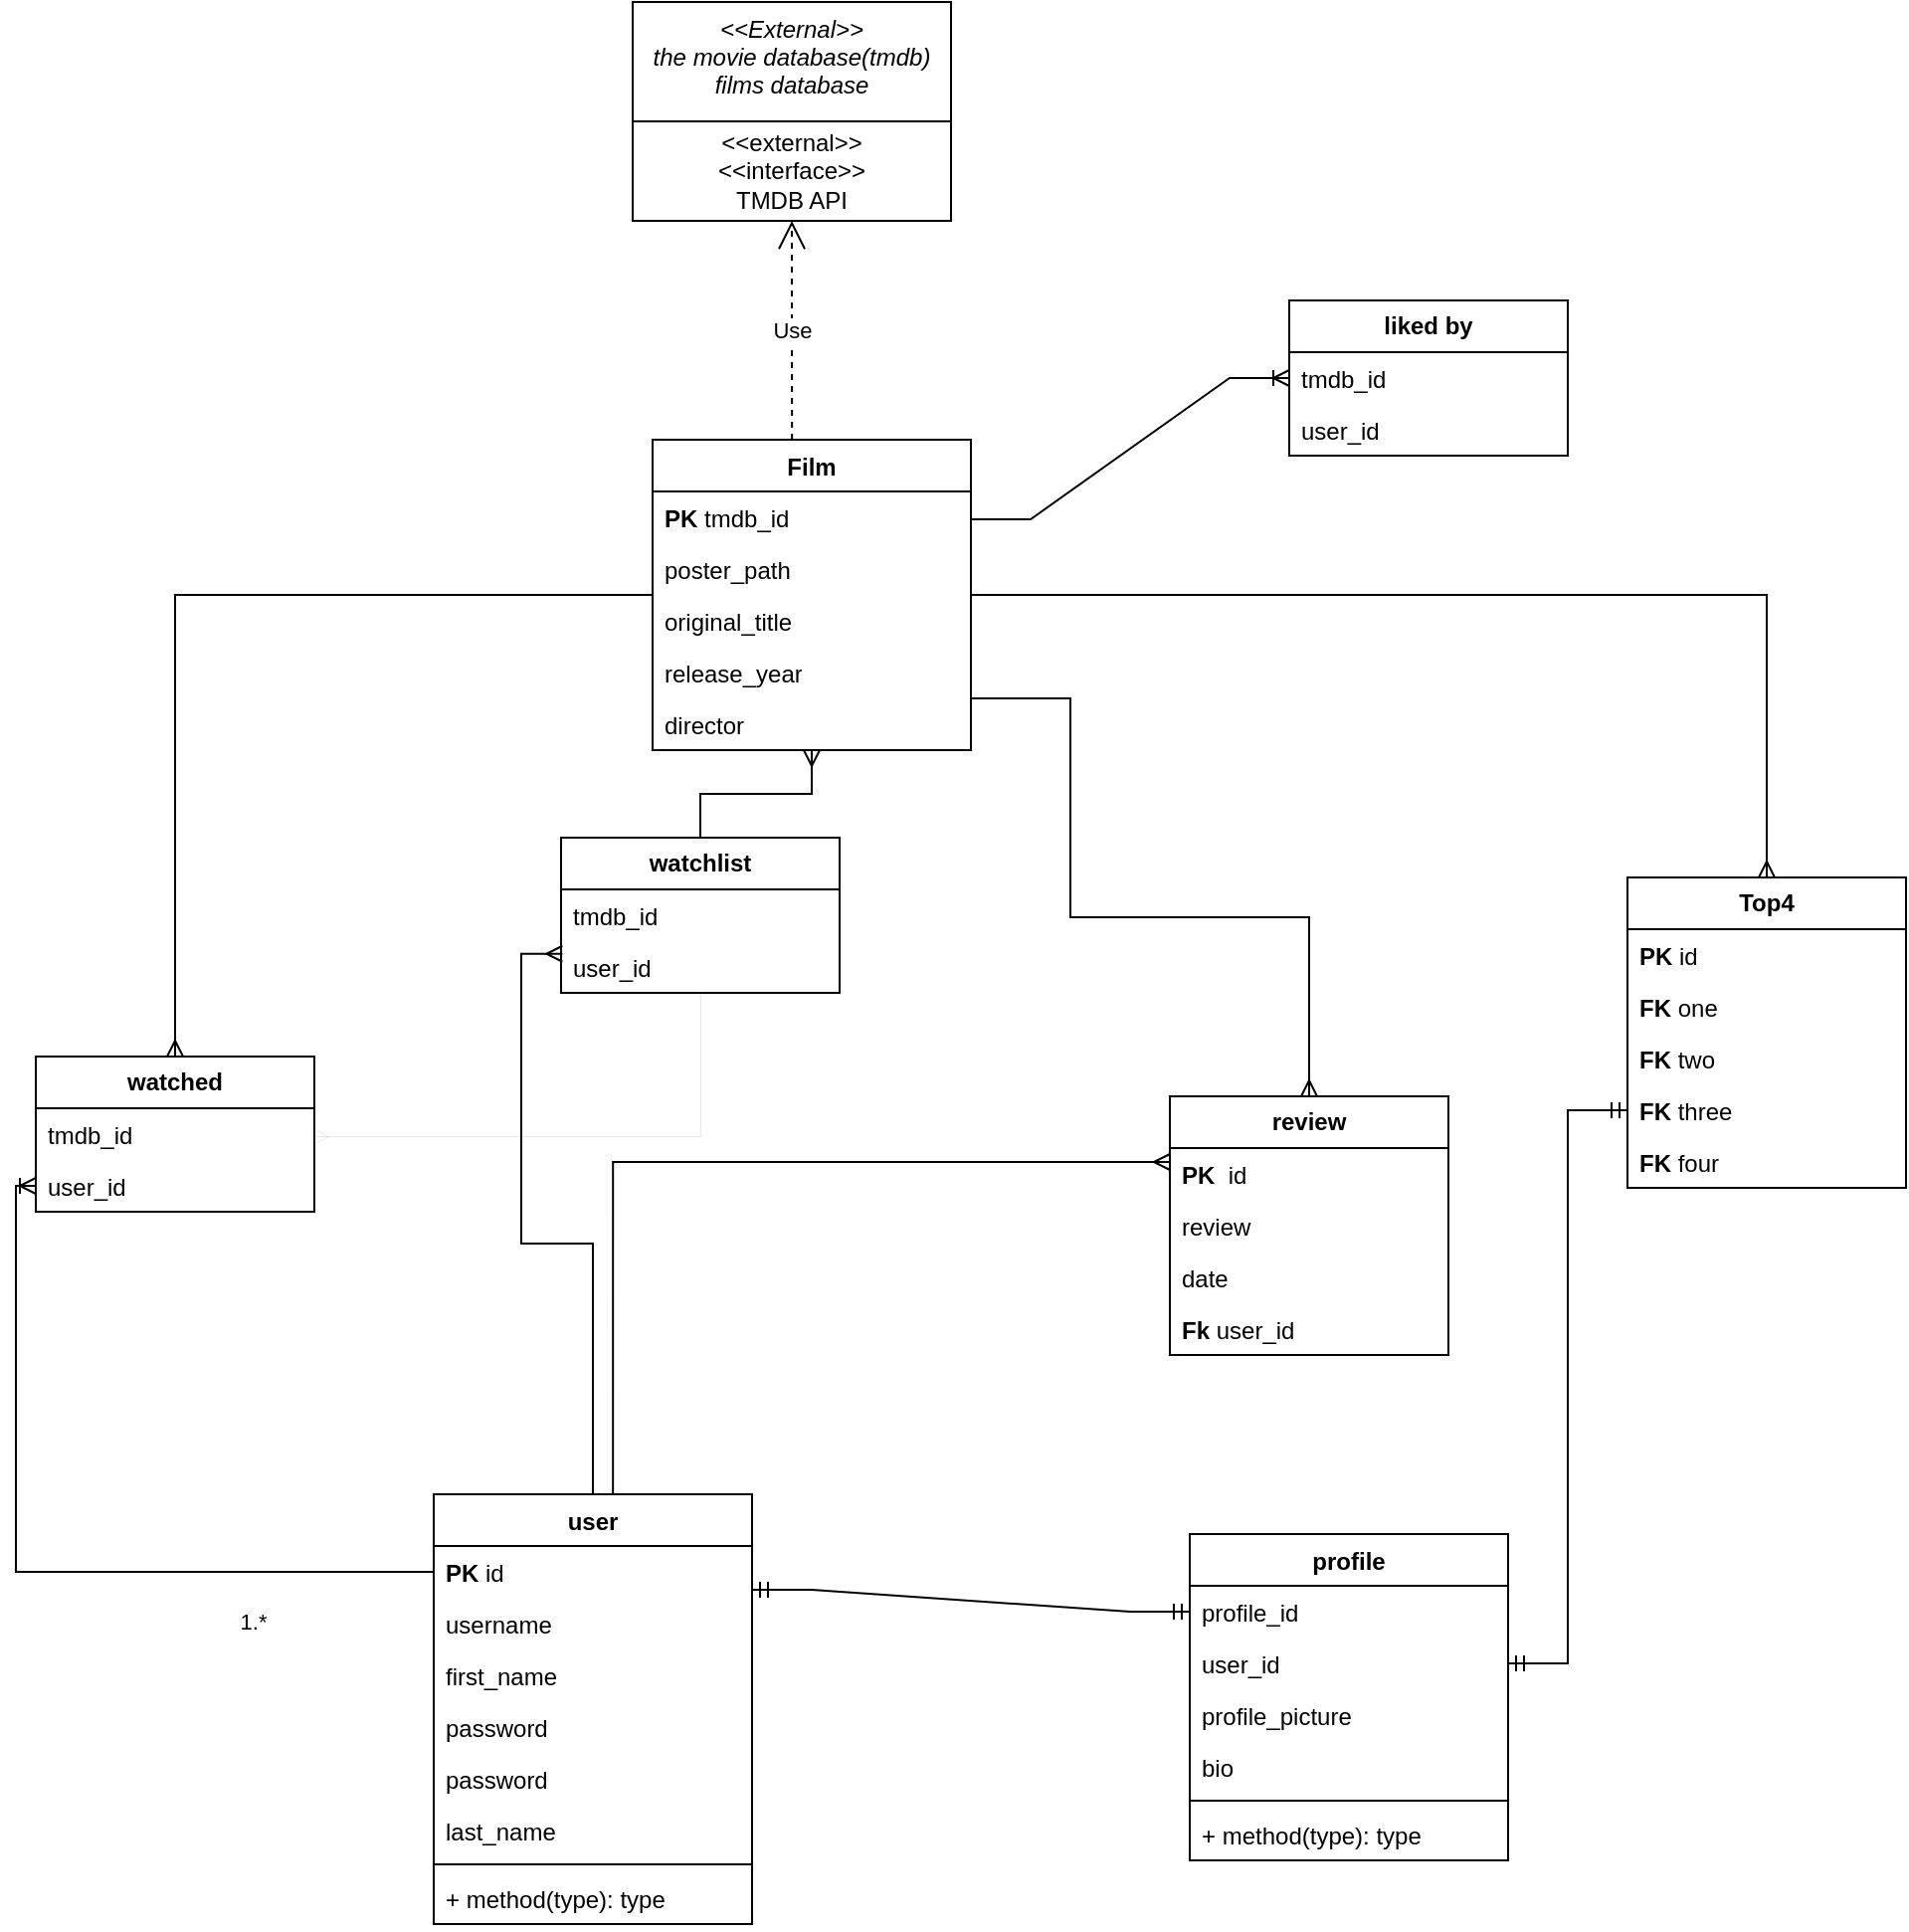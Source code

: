 <mxfile version="21.1.8" type="github">
  <diagram id="C5RBs43oDa-KdzZeNtuy" name="Page-1">
    <mxGraphModel dx="2442" dy="2051" grid="1" gridSize="10" guides="1" tooltips="1" connect="1" arrows="1" fold="1" page="1" pageScale="1" pageWidth="827" pageHeight="1169" math="0" shadow="0">
      <root>
        <mxCell id="WIyWlLk6GJQsqaUBKTNV-0" />
        <mxCell id="WIyWlLk6GJQsqaUBKTNV-1" parent="WIyWlLk6GJQsqaUBKTNV-0" />
        <mxCell id="dcX_wQZem7m3OoflAhKU-13" value="&lt;&lt;External&gt;&gt;&#xa;the movie database(tmdb)&#xa;films database" style="swimlane;fontStyle=2;align=center;verticalAlign=top;childLayout=stackLayout;horizontal=1;startSize=60;horizontalStack=0;resizeParent=1;resizeLast=0;collapsible=1;marginBottom=0;rounded=0;shadow=0;strokeWidth=1;" parent="WIyWlLk6GJQsqaUBKTNV-1" vertex="1">
          <mxGeometry x="310" y="-70" width="160" height="110" as="geometry">
            <mxRectangle x="230" y="140" width="160" height="26" as="alternateBounds" />
          </mxGeometry>
        </mxCell>
        <mxCell id="dcX_wQZem7m3OoflAhKU-41" value="&amp;lt;&amp;lt;external&amp;gt;&amp;gt;&lt;br&gt;&amp;lt;&amp;lt;interface&amp;gt;&amp;gt;&lt;br&gt;TMDB API" style="html=1;whiteSpace=wrap;" parent="dcX_wQZem7m3OoflAhKU-13" vertex="1">
          <mxGeometry y="60" width="160" height="50" as="geometry" />
        </mxCell>
        <mxCell id="7ND9i_QEat0nGkHAkOIM-76" value="" style="edgeStyle=orthogonalEdgeStyle;rounded=0;orthogonalLoop=1;jettySize=auto;html=1;endArrow=ERmany;endFill=0;entryX=0.5;entryY=0;entryDx=0;entryDy=0;" edge="1" parent="WIyWlLk6GJQsqaUBKTNV-1" source="7ND9i_QEat0nGkHAkOIM-0" target="7ND9i_QEat0nGkHAkOIM-63">
          <mxGeometry relative="1" as="geometry">
            <mxPoint x="530" y="407" as="targetPoint" />
            <Array as="points">
              <mxPoint x="530" y="280" />
              <mxPoint x="530" y="390" />
              <mxPoint x="650" y="390" />
            </Array>
          </mxGeometry>
        </mxCell>
        <mxCell id="7ND9i_QEat0nGkHAkOIM-92" value="" style="edgeStyle=orthogonalEdgeStyle;rounded=0;orthogonalLoop=1;jettySize=auto;html=1;endArrow=ERmany;endFill=0;entryX=0.5;entryY=0;entryDx=0;entryDy=0;entryPerimeter=0;" edge="1" parent="WIyWlLk6GJQsqaUBKTNV-1" source="7ND9i_QEat0nGkHAkOIM-0" target="7ND9i_QEat0nGkHAkOIM-38">
          <mxGeometry relative="1" as="geometry">
            <mxPoint x="160" y="228" as="targetPoint" />
          </mxGeometry>
        </mxCell>
        <mxCell id="7ND9i_QEat0nGkHAkOIM-111" value="" style="edgeStyle=orthogonalEdgeStyle;rounded=0;orthogonalLoop=1;jettySize=auto;html=1;endArrow=ERmany;endFill=0;entryX=0.5;entryY=0;entryDx=0;entryDy=0;entryPerimeter=0;" edge="1" parent="WIyWlLk6GJQsqaUBKTNV-1" source="7ND9i_QEat0nGkHAkOIM-0" target="7ND9i_QEat0nGkHAkOIM-99">
          <mxGeometry relative="1" as="geometry">
            <mxPoint x="640" y="220" as="targetPoint" />
          </mxGeometry>
        </mxCell>
        <mxCell id="7ND9i_QEat0nGkHAkOIM-0" value="Film" style="swimlane;fontStyle=1;align=center;verticalAlign=top;childLayout=stackLayout;horizontal=1;startSize=26;horizontalStack=0;resizeParent=1;resizeParentMax=0;resizeLast=0;collapsible=1;marginBottom=0;whiteSpace=wrap;html=1;" vertex="1" parent="WIyWlLk6GJQsqaUBKTNV-1">
          <mxGeometry x="320" y="150" width="160" height="156" as="geometry" />
        </mxCell>
        <mxCell id="7ND9i_QEat0nGkHAkOIM-1" value="&lt;b&gt;PK &lt;/b&gt;tmdb_id" style="text;strokeColor=none;fillColor=none;align=left;verticalAlign=top;spacingLeft=4;spacingRight=4;overflow=hidden;rotatable=0;points=[[0,0.5],[1,0.5]];portConstraint=eastwest;whiteSpace=wrap;html=1;" vertex="1" parent="7ND9i_QEat0nGkHAkOIM-0">
          <mxGeometry y="26" width="160" height="26" as="geometry" />
        </mxCell>
        <mxCell id="7ND9i_QEat0nGkHAkOIM-10" value="poster_path" style="text;strokeColor=none;fillColor=none;align=left;verticalAlign=top;spacingLeft=4;spacingRight=4;overflow=hidden;rotatable=0;points=[[0,0.5],[1,0.5]];portConstraint=eastwest;whiteSpace=wrap;html=1;" vertex="1" parent="7ND9i_QEat0nGkHAkOIM-0">
          <mxGeometry y="52" width="160" height="26" as="geometry" />
        </mxCell>
        <mxCell id="7ND9i_QEat0nGkHAkOIM-9" value="original_title" style="text;strokeColor=none;fillColor=none;align=left;verticalAlign=top;spacingLeft=4;spacingRight=4;overflow=hidden;rotatable=0;points=[[0,0.5],[1,0.5]];portConstraint=eastwest;whiteSpace=wrap;html=1;" vertex="1" parent="7ND9i_QEat0nGkHAkOIM-0">
          <mxGeometry y="78" width="160" height="26" as="geometry" />
        </mxCell>
        <mxCell id="7ND9i_QEat0nGkHAkOIM-12" value="release_year" style="text;strokeColor=none;fillColor=none;align=left;verticalAlign=top;spacingLeft=4;spacingRight=4;overflow=hidden;rotatable=0;points=[[0,0.5],[1,0.5]];portConstraint=eastwest;whiteSpace=wrap;html=1;" vertex="1" parent="7ND9i_QEat0nGkHAkOIM-0">
          <mxGeometry y="104" width="160" height="26" as="geometry" />
        </mxCell>
        <mxCell id="7ND9i_QEat0nGkHAkOIM-11" value="director" style="text;strokeColor=none;fillColor=none;align=left;verticalAlign=top;spacingLeft=4;spacingRight=4;overflow=hidden;rotatable=0;points=[[0,0.5],[1,0.5]];portConstraint=eastwest;whiteSpace=wrap;html=1;" vertex="1" parent="7ND9i_QEat0nGkHAkOIM-0">
          <mxGeometry y="130" width="160" height="26" as="geometry" />
        </mxCell>
        <mxCell id="7ND9i_QEat0nGkHAkOIM-4" value="Use" style="endArrow=open;endSize=12;dashed=1;html=1;rounded=0;exitX=0.438;exitY=0;exitDx=0;exitDy=0;exitPerimeter=0;entryX=0.5;entryY=1;entryDx=0;entryDy=0;" edge="1" parent="WIyWlLk6GJQsqaUBKTNV-1" source="7ND9i_QEat0nGkHAkOIM-0" target="dcX_wQZem7m3OoflAhKU-13">
          <mxGeometry width="160" relative="1" as="geometry">
            <mxPoint x="280" y="90" as="sourcePoint" />
            <mxPoint x="410" y="60" as="targetPoint" />
          </mxGeometry>
        </mxCell>
        <mxCell id="7ND9i_QEat0nGkHAkOIM-84" value="" style="edgeStyle=orthogonalEdgeStyle;rounded=0;orthogonalLoop=1;jettySize=auto;html=1;endArrow=ERmany;endFill=0;exitX=0.563;exitY=0;exitDx=0;exitDy=0;exitPerimeter=0;entryX=0;entryY=0.269;entryDx=0;entryDy=0;entryPerimeter=0;" edge="1" parent="WIyWlLk6GJQsqaUBKTNV-1" source="7ND9i_QEat0nGkHAkOIM-17" target="7ND9i_QEat0nGkHAkOIM-64">
          <mxGeometry relative="1" as="geometry">
            <mxPoint x="410" y="530" as="targetPoint" />
          </mxGeometry>
        </mxCell>
        <mxCell id="7ND9i_QEat0nGkHAkOIM-98" value="" style="edgeStyle=orthogonalEdgeStyle;rounded=0;orthogonalLoop=1;jettySize=auto;html=1;endArrow=ERmany;endFill=0;entryX=0.005;entryY=0.245;entryDx=0;entryDy=0;entryPerimeter=0;" edge="1" parent="WIyWlLk6GJQsqaUBKTNV-1" source="7ND9i_QEat0nGkHAkOIM-17" target="7ND9i_QEat0nGkHAkOIM-52">
          <mxGeometry relative="1" as="geometry">
            <mxPoint x="220" y="450" as="targetPoint" />
          </mxGeometry>
        </mxCell>
        <mxCell id="7ND9i_QEat0nGkHAkOIM-17" value="user" style="swimlane;fontStyle=1;align=center;verticalAlign=top;childLayout=stackLayout;horizontal=1;startSize=26;horizontalStack=0;resizeParent=1;resizeParentMax=0;resizeLast=0;collapsible=1;marginBottom=0;whiteSpace=wrap;html=1;" vertex="1" parent="WIyWlLk6GJQsqaUBKTNV-1">
          <mxGeometry x="210" y="680" width="160" height="216" as="geometry" />
        </mxCell>
        <mxCell id="7ND9i_QEat0nGkHAkOIM-18" value="&lt;b&gt;PK &lt;/b&gt;id" style="text;strokeColor=none;fillColor=none;align=left;verticalAlign=top;spacingLeft=4;spacingRight=4;overflow=hidden;rotatable=0;points=[[0,0.5],[1,0.5]];portConstraint=eastwest;whiteSpace=wrap;html=1;" vertex="1" parent="7ND9i_QEat0nGkHAkOIM-17">
          <mxGeometry y="26" width="160" height="26" as="geometry" />
        </mxCell>
        <mxCell id="7ND9i_QEat0nGkHAkOIM-23" value="username" style="text;strokeColor=none;fillColor=none;align=left;verticalAlign=top;spacingLeft=4;spacingRight=4;overflow=hidden;rotatable=0;points=[[0,0.5],[1,0.5]];portConstraint=eastwest;whiteSpace=wrap;html=1;" vertex="1" parent="7ND9i_QEat0nGkHAkOIM-17">
          <mxGeometry y="52" width="160" height="26" as="geometry" />
        </mxCell>
        <mxCell id="7ND9i_QEat0nGkHAkOIM-25" value="first_name" style="text;strokeColor=none;fillColor=none;align=left;verticalAlign=top;spacingLeft=4;spacingRight=4;overflow=hidden;rotatable=0;points=[[0,0.5],[1,0.5]];portConstraint=eastwest;whiteSpace=wrap;html=1;" vertex="1" parent="7ND9i_QEat0nGkHAkOIM-17">
          <mxGeometry y="78" width="160" height="26" as="geometry" />
        </mxCell>
        <mxCell id="7ND9i_QEat0nGkHAkOIM-45" value="password" style="text;strokeColor=none;fillColor=none;align=left;verticalAlign=top;spacingLeft=4;spacingRight=4;overflow=hidden;rotatable=0;points=[[0,0.5],[1,0.5]];portConstraint=eastwest;whiteSpace=wrap;html=1;" vertex="1" parent="7ND9i_QEat0nGkHAkOIM-17">
          <mxGeometry y="104" width="160" height="26" as="geometry" />
        </mxCell>
        <mxCell id="7ND9i_QEat0nGkHAkOIM-27" value="password" style="text;strokeColor=none;fillColor=none;align=left;verticalAlign=top;spacingLeft=4;spacingRight=4;overflow=hidden;rotatable=0;points=[[0,0.5],[1,0.5]];portConstraint=eastwest;whiteSpace=wrap;html=1;" vertex="1" parent="7ND9i_QEat0nGkHAkOIM-17">
          <mxGeometry y="130" width="160" height="26" as="geometry" />
        </mxCell>
        <mxCell id="7ND9i_QEat0nGkHAkOIM-26" value="last_name" style="text;strokeColor=none;fillColor=none;align=left;verticalAlign=top;spacingLeft=4;spacingRight=4;overflow=hidden;rotatable=0;points=[[0,0.5],[1,0.5]];portConstraint=eastwest;whiteSpace=wrap;html=1;" vertex="1" parent="7ND9i_QEat0nGkHAkOIM-17">
          <mxGeometry y="156" width="160" height="26" as="geometry" />
        </mxCell>
        <mxCell id="7ND9i_QEat0nGkHAkOIM-19" value="" style="line;strokeWidth=1;fillColor=none;align=left;verticalAlign=middle;spacingTop=-1;spacingLeft=3;spacingRight=3;rotatable=0;labelPosition=right;points=[];portConstraint=eastwest;strokeColor=inherit;" vertex="1" parent="7ND9i_QEat0nGkHAkOIM-17">
          <mxGeometry y="182" width="160" height="8" as="geometry" />
        </mxCell>
        <mxCell id="7ND9i_QEat0nGkHAkOIM-20" value="+ method(type): type" style="text;strokeColor=none;fillColor=none;align=left;verticalAlign=top;spacingLeft=4;spacingRight=4;overflow=hidden;rotatable=0;points=[[0,0.5],[1,0.5]];portConstraint=eastwest;whiteSpace=wrap;html=1;" vertex="1" parent="7ND9i_QEat0nGkHAkOIM-17">
          <mxGeometry y="190" width="160" height="26" as="geometry" />
        </mxCell>
        <mxCell id="7ND9i_QEat0nGkHAkOIM-28" value="profile" style="swimlane;fontStyle=1;align=center;verticalAlign=top;childLayout=stackLayout;horizontal=1;startSize=26;horizontalStack=0;resizeParent=1;resizeParentMax=0;resizeLast=0;collapsible=1;marginBottom=0;whiteSpace=wrap;html=1;" vertex="1" parent="WIyWlLk6GJQsqaUBKTNV-1">
          <mxGeometry x="590" y="700" width="160" height="164" as="geometry" />
        </mxCell>
        <mxCell id="7ND9i_QEat0nGkHAkOIM-29" value="profile_id" style="text;strokeColor=none;fillColor=none;align=left;verticalAlign=top;spacingLeft=4;spacingRight=4;overflow=hidden;rotatable=0;points=[[0,0.5],[1,0.5]];portConstraint=eastwest;whiteSpace=wrap;html=1;" vertex="1" parent="7ND9i_QEat0nGkHAkOIM-28">
          <mxGeometry y="26" width="160" height="26" as="geometry" />
        </mxCell>
        <mxCell id="7ND9i_QEat0nGkHAkOIM-36" value="user_id" style="text;strokeColor=none;fillColor=none;align=left;verticalAlign=top;spacingLeft=4;spacingRight=4;overflow=hidden;rotatable=0;points=[[0,0.5],[1,0.5]];portConstraint=eastwest;whiteSpace=wrap;html=1;" vertex="1" parent="7ND9i_QEat0nGkHAkOIM-28">
          <mxGeometry y="52" width="160" height="26" as="geometry" />
        </mxCell>
        <mxCell id="7ND9i_QEat0nGkHAkOIM-35" value="profile_picture" style="text;strokeColor=none;fillColor=none;align=left;verticalAlign=top;spacingLeft=4;spacingRight=4;overflow=hidden;rotatable=0;points=[[0,0.5],[1,0.5]];portConstraint=eastwest;whiteSpace=wrap;html=1;" vertex="1" parent="7ND9i_QEat0nGkHAkOIM-28">
          <mxGeometry y="78" width="160" height="26" as="geometry" />
        </mxCell>
        <mxCell id="7ND9i_QEat0nGkHAkOIM-34" value="bio" style="text;strokeColor=none;fillColor=none;align=left;verticalAlign=top;spacingLeft=4;spacingRight=4;overflow=hidden;rotatable=0;points=[[0,0.5],[1,0.5]];portConstraint=eastwest;whiteSpace=wrap;html=1;" vertex="1" parent="7ND9i_QEat0nGkHAkOIM-28">
          <mxGeometry y="104" width="160" height="26" as="geometry" />
        </mxCell>
        <mxCell id="7ND9i_QEat0nGkHAkOIM-30" value="" style="line;strokeWidth=1;fillColor=none;align=left;verticalAlign=middle;spacingTop=-1;spacingLeft=3;spacingRight=3;rotatable=0;labelPosition=right;points=[];portConstraint=eastwest;strokeColor=inherit;" vertex="1" parent="7ND9i_QEat0nGkHAkOIM-28">
          <mxGeometry y="130" width="160" height="8" as="geometry" />
        </mxCell>
        <mxCell id="7ND9i_QEat0nGkHAkOIM-31" value="+ method(type): type" style="text;strokeColor=none;fillColor=none;align=left;verticalAlign=top;spacingLeft=4;spacingRight=4;overflow=hidden;rotatable=0;points=[[0,0.5],[1,0.5]];portConstraint=eastwest;whiteSpace=wrap;html=1;" vertex="1" parent="7ND9i_QEat0nGkHAkOIM-28">
          <mxGeometry y="138" width="160" height="26" as="geometry" />
        </mxCell>
        <mxCell id="7ND9i_QEat0nGkHAkOIM-37" value="" style="edgeStyle=entityRelationEdgeStyle;fontSize=12;html=1;endArrow=ERmandOne;startArrow=ERmandOne;rounded=0;entryX=0;entryY=0.5;entryDx=0;entryDy=0;" edge="1" parent="WIyWlLk6GJQsqaUBKTNV-1" target="7ND9i_QEat0nGkHAkOIM-29">
          <mxGeometry width="100" height="100" relative="1" as="geometry">
            <mxPoint x="370" y="728" as="sourcePoint" />
            <mxPoint x="450" y="360" as="targetPoint" />
          </mxGeometry>
        </mxCell>
        <mxCell id="7ND9i_QEat0nGkHAkOIM-38" value="watched" style="swimlane;fontStyle=1;childLayout=stackLayout;horizontal=1;startSize=26;fillColor=none;horizontalStack=0;resizeParent=1;resizeParentMax=0;resizeLast=0;collapsible=1;marginBottom=0;whiteSpace=wrap;html=1;" vertex="1" parent="WIyWlLk6GJQsqaUBKTNV-1">
          <mxGeometry x="10" y="460" width="140" height="78" as="geometry" />
        </mxCell>
        <mxCell id="7ND9i_QEat0nGkHAkOIM-39" value="tmdb_id" style="text;strokeColor=none;fillColor=none;align=left;verticalAlign=top;spacingLeft=4;spacingRight=4;overflow=hidden;rotatable=0;points=[[0,0.5],[1,0.5]];portConstraint=eastwest;whiteSpace=wrap;html=1;" vertex="1" parent="7ND9i_QEat0nGkHAkOIM-38">
          <mxGeometry y="26" width="140" height="26" as="geometry" />
        </mxCell>
        <mxCell id="7ND9i_QEat0nGkHAkOIM-40" value="user_id" style="text;strokeColor=none;fillColor=none;align=left;verticalAlign=top;spacingLeft=4;spacingRight=4;overflow=hidden;rotatable=0;points=[[0,0.5],[1,0.5]];portConstraint=eastwest;whiteSpace=wrap;html=1;" vertex="1" parent="7ND9i_QEat0nGkHAkOIM-38">
          <mxGeometry y="52" width="140" height="26" as="geometry" />
        </mxCell>
        <mxCell id="7ND9i_QEat0nGkHAkOIM-42" value="" style="edgeStyle=orthogonalEdgeStyle;fontSize=12;html=1;endArrow=ERoneToMany;rounded=0;exitX=0;exitY=0.5;exitDx=0;exitDy=0;entryX=0;entryY=0.5;entryDx=0;entryDy=0;" edge="1" parent="WIyWlLk6GJQsqaUBKTNV-1" source="7ND9i_QEat0nGkHAkOIM-18" target="7ND9i_QEat0nGkHAkOIM-40">
          <mxGeometry width="100" height="100" relative="1" as="geometry">
            <mxPoint x="350" y="520" as="sourcePoint" />
            <mxPoint x="450" y="420" as="targetPoint" />
          </mxGeometry>
        </mxCell>
        <mxCell id="7ND9i_QEat0nGkHAkOIM-44" value="1.*" style="edgeLabel;html=1;align=center;verticalAlign=middle;resizable=0;points=[];" vertex="1" connectable="0" parent="7ND9i_QEat0nGkHAkOIM-42">
          <mxGeometry x="-0.677" y="-4" relative="1" as="geometry">
            <mxPoint x="-24" y="29" as="offset" />
          </mxGeometry>
        </mxCell>
        <mxCell id="7ND9i_QEat0nGkHAkOIM-62" value="" style="edgeStyle=orthogonalEdgeStyle;rounded=0;orthogonalLoop=1;jettySize=auto;html=1;entryX=0.5;entryY=1;entryDx=0;entryDy=0;endArrow=ERmany;endFill=0;" edge="1" parent="WIyWlLk6GJQsqaUBKTNV-1" source="7ND9i_QEat0nGkHAkOIM-50" target="7ND9i_QEat0nGkHAkOIM-0">
          <mxGeometry relative="1" as="geometry">
            <mxPoint x="530" y="250" as="targetPoint" />
          </mxGeometry>
        </mxCell>
        <mxCell id="7ND9i_QEat0nGkHAkOIM-94" value="" style="edgeStyle=orthogonalEdgeStyle;rounded=0;orthogonalLoop=1;jettySize=auto;html=1;strokeWidth=0;endArrow=ERmany;endFill=0;entryX=1;entryY=0.538;entryDx=0;entryDy=0;entryPerimeter=0;" edge="1" parent="WIyWlLk6GJQsqaUBKTNV-1" source="7ND9i_QEat0nGkHAkOIM-50" target="7ND9i_QEat0nGkHAkOIM-39">
          <mxGeometry relative="1" as="geometry">
            <mxPoint x="130" y="380" as="targetPoint" />
          </mxGeometry>
        </mxCell>
        <mxCell id="7ND9i_QEat0nGkHAkOIM-50" value="watchlist" style="swimlane;fontStyle=1;childLayout=stackLayout;horizontal=1;startSize=26;fillColor=none;horizontalStack=0;resizeParent=1;resizeParentMax=0;resizeLast=0;collapsible=1;marginBottom=0;whiteSpace=wrap;html=1;" vertex="1" parent="WIyWlLk6GJQsqaUBKTNV-1">
          <mxGeometry x="274" y="350" width="140" height="78" as="geometry" />
        </mxCell>
        <mxCell id="7ND9i_QEat0nGkHAkOIM-51" value="tmdb_id" style="text;strokeColor=none;fillColor=none;align=left;verticalAlign=top;spacingLeft=4;spacingRight=4;overflow=hidden;rotatable=0;points=[[0,0.5],[1,0.5]];portConstraint=eastwest;whiteSpace=wrap;html=1;" vertex="1" parent="7ND9i_QEat0nGkHAkOIM-50">
          <mxGeometry y="26" width="140" height="26" as="geometry" />
        </mxCell>
        <mxCell id="7ND9i_QEat0nGkHAkOIM-52" value="user_id" style="text;strokeColor=none;fillColor=none;align=left;verticalAlign=top;spacingLeft=4;spacingRight=4;overflow=hidden;rotatable=0;points=[[0,0.5],[1,0.5]];portConstraint=eastwest;whiteSpace=wrap;html=1;" vertex="1" parent="7ND9i_QEat0nGkHAkOIM-50">
          <mxGeometry y="52" width="140" height="26" as="geometry" />
        </mxCell>
        <mxCell id="7ND9i_QEat0nGkHAkOIM-55" value="liked by" style="swimlane;fontStyle=1;childLayout=stackLayout;horizontal=1;startSize=26;fillColor=none;horizontalStack=0;resizeParent=1;resizeParentMax=0;resizeLast=0;collapsible=1;marginBottom=0;whiteSpace=wrap;html=1;" vertex="1" parent="WIyWlLk6GJQsqaUBKTNV-1">
          <mxGeometry x="640" y="80" width="140" height="78" as="geometry" />
        </mxCell>
        <mxCell id="7ND9i_QEat0nGkHAkOIM-56" value="tmdb_id" style="text;strokeColor=none;fillColor=none;align=left;verticalAlign=top;spacingLeft=4;spacingRight=4;overflow=hidden;rotatable=0;points=[[0,0.5],[1,0.5]];portConstraint=eastwest;whiteSpace=wrap;html=1;" vertex="1" parent="7ND9i_QEat0nGkHAkOIM-55">
          <mxGeometry y="26" width="140" height="26" as="geometry" />
        </mxCell>
        <mxCell id="7ND9i_QEat0nGkHAkOIM-57" value="user_id" style="text;strokeColor=none;fillColor=none;align=left;verticalAlign=top;spacingLeft=4;spacingRight=4;overflow=hidden;rotatable=0;points=[[0,0.5],[1,0.5]];portConstraint=eastwest;whiteSpace=wrap;html=1;" vertex="1" parent="7ND9i_QEat0nGkHAkOIM-55">
          <mxGeometry y="52" width="140" height="26" as="geometry" />
        </mxCell>
        <mxCell id="7ND9i_QEat0nGkHAkOIM-59" value="" style="edgeStyle=entityRelationEdgeStyle;fontSize=12;html=1;endArrow=ERoneToMany;rounded=0;exitX=1;exitY=0.538;exitDx=0;exitDy=0;exitPerimeter=0;entryX=0;entryY=0.5;entryDx=0;entryDy=0;" edge="1" parent="WIyWlLk6GJQsqaUBKTNV-1" source="7ND9i_QEat0nGkHAkOIM-1" target="7ND9i_QEat0nGkHAkOIM-55">
          <mxGeometry width="100" height="100" relative="1" as="geometry">
            <mxPoint x="580" y="160" as="sourcePoint" />
            <mxPoint x="660" y="230" as="targetPoint" />
          </mxGeometry>
        </mxCell>
        <mxCell id="7ND9i_QEat0nGkHAkOIM-63" value="&lt;b&gt;review&lt;/b&gt;" style="swimlane;fontStyle=0;childLayout=stackLayout;horizontal=1;startSize=26;fillColor=none;horizontalStack=0;resizeParent=1;resizeParentMax=0;resizeLast=0;collapsible=1;marginBottom=0;whiteSpace=wrap;html=1;" vertex="1" parent="WIyWlLk6GJQsqaUBKTNV-1">
          <mxGeometry x="580" y="480" width="140" height="130" as="geometry" />
        </mxCell>
        <mxCell id="7ND9i_QEat0nGkHAkOIM-64" value="PK&amp;nbsp; &lt;span style=&quot;font-weight: normal;&quot;&gt;id&lt;/span&gt;" style="text;strokeColor=none;fillColor=none;align=left;verticalAlign=top;spacingLeft=4;spacingRight=4;overflow=hidden;rotatable=0;points=[[0,0.5],[1,0.5]];portConstraint=eastwest;whiteSpace=wrap;html=1;fontStyle=1" vertex="1" parent="7ND9i_QEat0nGkHAkOIM-63">
          <mxGeometry y="26" width="140" height="26" as="geometry" />
        </mxCell>
        <mxCell id="7ND9i_QEat0nGkHAkOIM-65" value="review&lt;br&gt;" style="text;strokeColor=none;fillColor=none;align=left;verticalAlign=top;spacingLeft=4;spacingRight=4;overflow=hidden;rotatable=0;points=[[0,0.5],[1,0.5]];portConstraint=eastwest;whiteSpace=wrap;html=1;" vertex="1" parent="7ND9i_QEat0nGkHAkOIM-63">
          <mxGeometry y="52" width="140" height="26" as="geometry" />
        </mxCell>
        <mxCell id="7ND9i_QEat0nGkHAkOIM-77" value="date" style="text;strokeColor=none;fillColor=none;align=left;verticalAlign=top;spacingLeft=4;spacingRight=4;overflow=hidden;rotatable=0;points=[[0,0.5],[1,0.5]];portConstraint=eastwest;whiteSpace=wrap;html=1;" vertex="1" parent="7ND9i_QEat0nGkHAkOIM-63">
          <mxGeometry y="78" width="140" height="26" as="geometry" />
        </mxCell>
        <mxCell id="7ND9i_QEat0nGkHAkOIM-66" value="&lt;b&gt;Fk &lt;/b&gt;user_id" style="text;strokeColor=none;fillColor=none;align=left;verticalAlign=top;spacingLeft=4;spacingRight=4;overflow=hidden;rotatable=0;points=[[0,0.5],[1,0.5]];portConstraint=eastwest;whiteSpace=wrap;html=1;" vertex="1" parent="7ND9i_QEat0nGkHAkOIM-63">
          <mxGeometry y="104" width="140" height="26" as="geometry" />
        </mxCell>
        <mxCell id="7ND9i_QEat0nGkHAkOIM-99" value="Top4" style="swimlane;fontStyle=1;childLayout=stackLayout;horizontal=1;startSize=26;fillColor=none;horizontalStack=0;resizeParent=1;resizeParentMax=0;resizeLast=0;collapsible=1;marginBottom=0;whiteSpace=wrap;html=1;" vertex="1" parent="WIyWlLk6GJQsqaUBKTNV-1">
          <mxGeometry x="810" y="370" width="140" height="156" as="geometry" />
        </mxCell>
        <mxCell id="7ND9i_QEat0nGkHAkOIM-100" value="&lt;b&gt;PK &lt;/b&gt;id" style="text;strokeColor=none;fillColor=none;align=left;verticalAlign=top;spacingLeft=4;spacingRight=4;overflow=hidden;rotatable=0;points=[[0,0.5],[1,0.5]];portConstraint=eastwest;whiteSpace=wrap;html=1;" vertex="1" parent="7ND9i_QEat0nGkHAkOIM-99">
          <mxGeometry y="26" width="140" height="26" as="geometry" />
        </mxCell>
        <mxCell id="7ND9i_QEat0nGkHAkOIM-101" value="FK &lt;span style=&quot;font-weight: normal;&quot;&gt;one&lt;/span&gt;" style="text;strokeColor=none;fillColor=none;align=left;verticalAlign=top;spacingLeft=4;spacingRight=4;overflow=hidden;rotatable=0;points=[[0,0.5],[1,0.5]];portConstraint=eastwest;whiteSpace=wrap;html=1;fontStyle=1" vertex="1" parent="7ND9i_QEat0nGkHAkOIM-99">
          <mxGeometry y="52" width="140" height="26" as="geometry" />
        </mxCell>
        <mxCell id="7ND9i_QEat0nGkHAkOIM-103" value="FK &lt;span style=&quot;font-weight: normal;&quot;&gt;two&lt;/span&gt;" style="text;strokeColor=none;fillColor=none;align=left;verticalAlign=top;spacingLeft=4;spacingRight=4;overflow=hidden;rotatable=0;points=[[0,0.5],[1,0.5]];portConstraint=eastwest;whiteSpace=wrap;html=1;fontStyle=1" vertex="1" parent="7ND9i_QEat0nGkHAkOIM-99">
          <mxGeometry y="78" width="140" height="26" as="geometry" />
        </mxCell>
        <mxCell id="7ND9i_QEat0nGkHAkOIM-104" value="FK &lt;span style=&quot;font-weight: normal;&quot;&gt;three&lt;/span&gt;" style="text;strokeColor=none;fillColor=none;align=left;verticalAlign=top;spacingLeft=4;spacingRight=4;overflow=hidden;rotatable=0;points=[[0,0.5],[1,0.5]];portConstraint=eastwest;whiteSpace=wrap;html=1;fontStyle=1" vertex="1" parent="7ND9i_QEat0nGkHAkOIM-99">
          <mxGeometry y="104" width="140" height="26" as="geometry" />
        </mxCell>
        <mxCell id="7ND9i_QEat0nGkHAkOIM-105" value="FK &lt;span style=&quot;font-weight: 400;&quot;&gt;four&lt;/span&gt;" style="text;strokeColor=none;fillColor=none;align=left;verticalAlign=top;spacingLeft=4;spacingRight=4;overflow=hidden;rotatable=0;points=[[0,0.5],[1,0.5]];portConstraint=eastwest;whiteSpace=wrap;html=1;fontStyle=1" vertex="1" parent="7ND9i_QEat0nGkHAkOIM-99">
          <mxGeometry y="130" width="140" height="26" as="geometry" />
        </mxCell>
        <mxCell id="7ND9i_QEat0nGkHAkOIM-116" value="" style="edgeStyle=entityRelationEdgeStyle;fontSize=12;html=1;endArrow=ERmandOne;startArrow=ERmandOne;rounded=0;exitX=1;exitY=0.5;exitDx=0;exitDy=0;entryX=0;entryY=0.5;entryDx=0;entryDy=0;" edge="1" parent="WIyWlLk6GJQsqaUBKTNV-1" source="7ND9i_QEat0nGkHAkOIM-36" target="7ND9i_QEat0nGkHAkOIM-104">
          <mxGeometry width="100" height="100" relative="1" as="geometry">
            <mxPoint x="760" y="750" as="sourcePoint" />
            <mxPoint x="860" y="650" as="targetPoint" />
          </mxGeometry>
        </mxCell>
      </root>
    </mxGraphModel>
  </diagram>
</mxfile>
